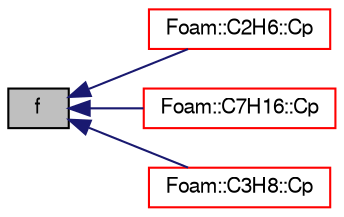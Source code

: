digraph "f"
{
  bgcolor="transparent";
  edge [fontname="FreeSans",fontsize="10",labelfontname="FreeSans",labelfontsize="10"];
  node [fontname="FreeSans",fontsize="10",shape=record];
  rankdir="LR";
  Node10 [label="f",height=0.2,width=0.4,color="black", fillcolor="grey75", style="filled", fontcolor="black"];
  Node10 -> Node11 [dir="back",color="midnightblue",fontsize="10",style="solid",fontname="FreeSans"];
  Node11 [label="Foam::C2H6::Cp",height=0.2,width=0.4,color="red",URL="$a29882.html#aa3c6db57b3c2349f7078463fda391158",tooltip="Liquid heat capacity [J/(kg K)]. "];
  Node10 -> Node13 [dir="back",color="midnightblue",fontsize="10",style="solid",fontname="FreeSans"];
  Node13 [label="Foam::C7H16::Cp",height=0.2,width=0.4,color="red",URL="$a29910.html#aa3c6db57b3c2349f7078463fda391158",tooltip="Liquid heat capacity [J/(kg K)]. "];
  Node10 -> Node15 [dir="back",color="midnightblue",fontsize="10",style="solid",fontname="FreeSans"];
  Node15 [label="Foam::C3H8::Cp",height=0.2,width=0.4,color="red",URL="$a29894.html#aa3c6db57b3c2349f7078463fda391158",tooltip="Liquid heat capacity [J/(kg K)]. "];
}
